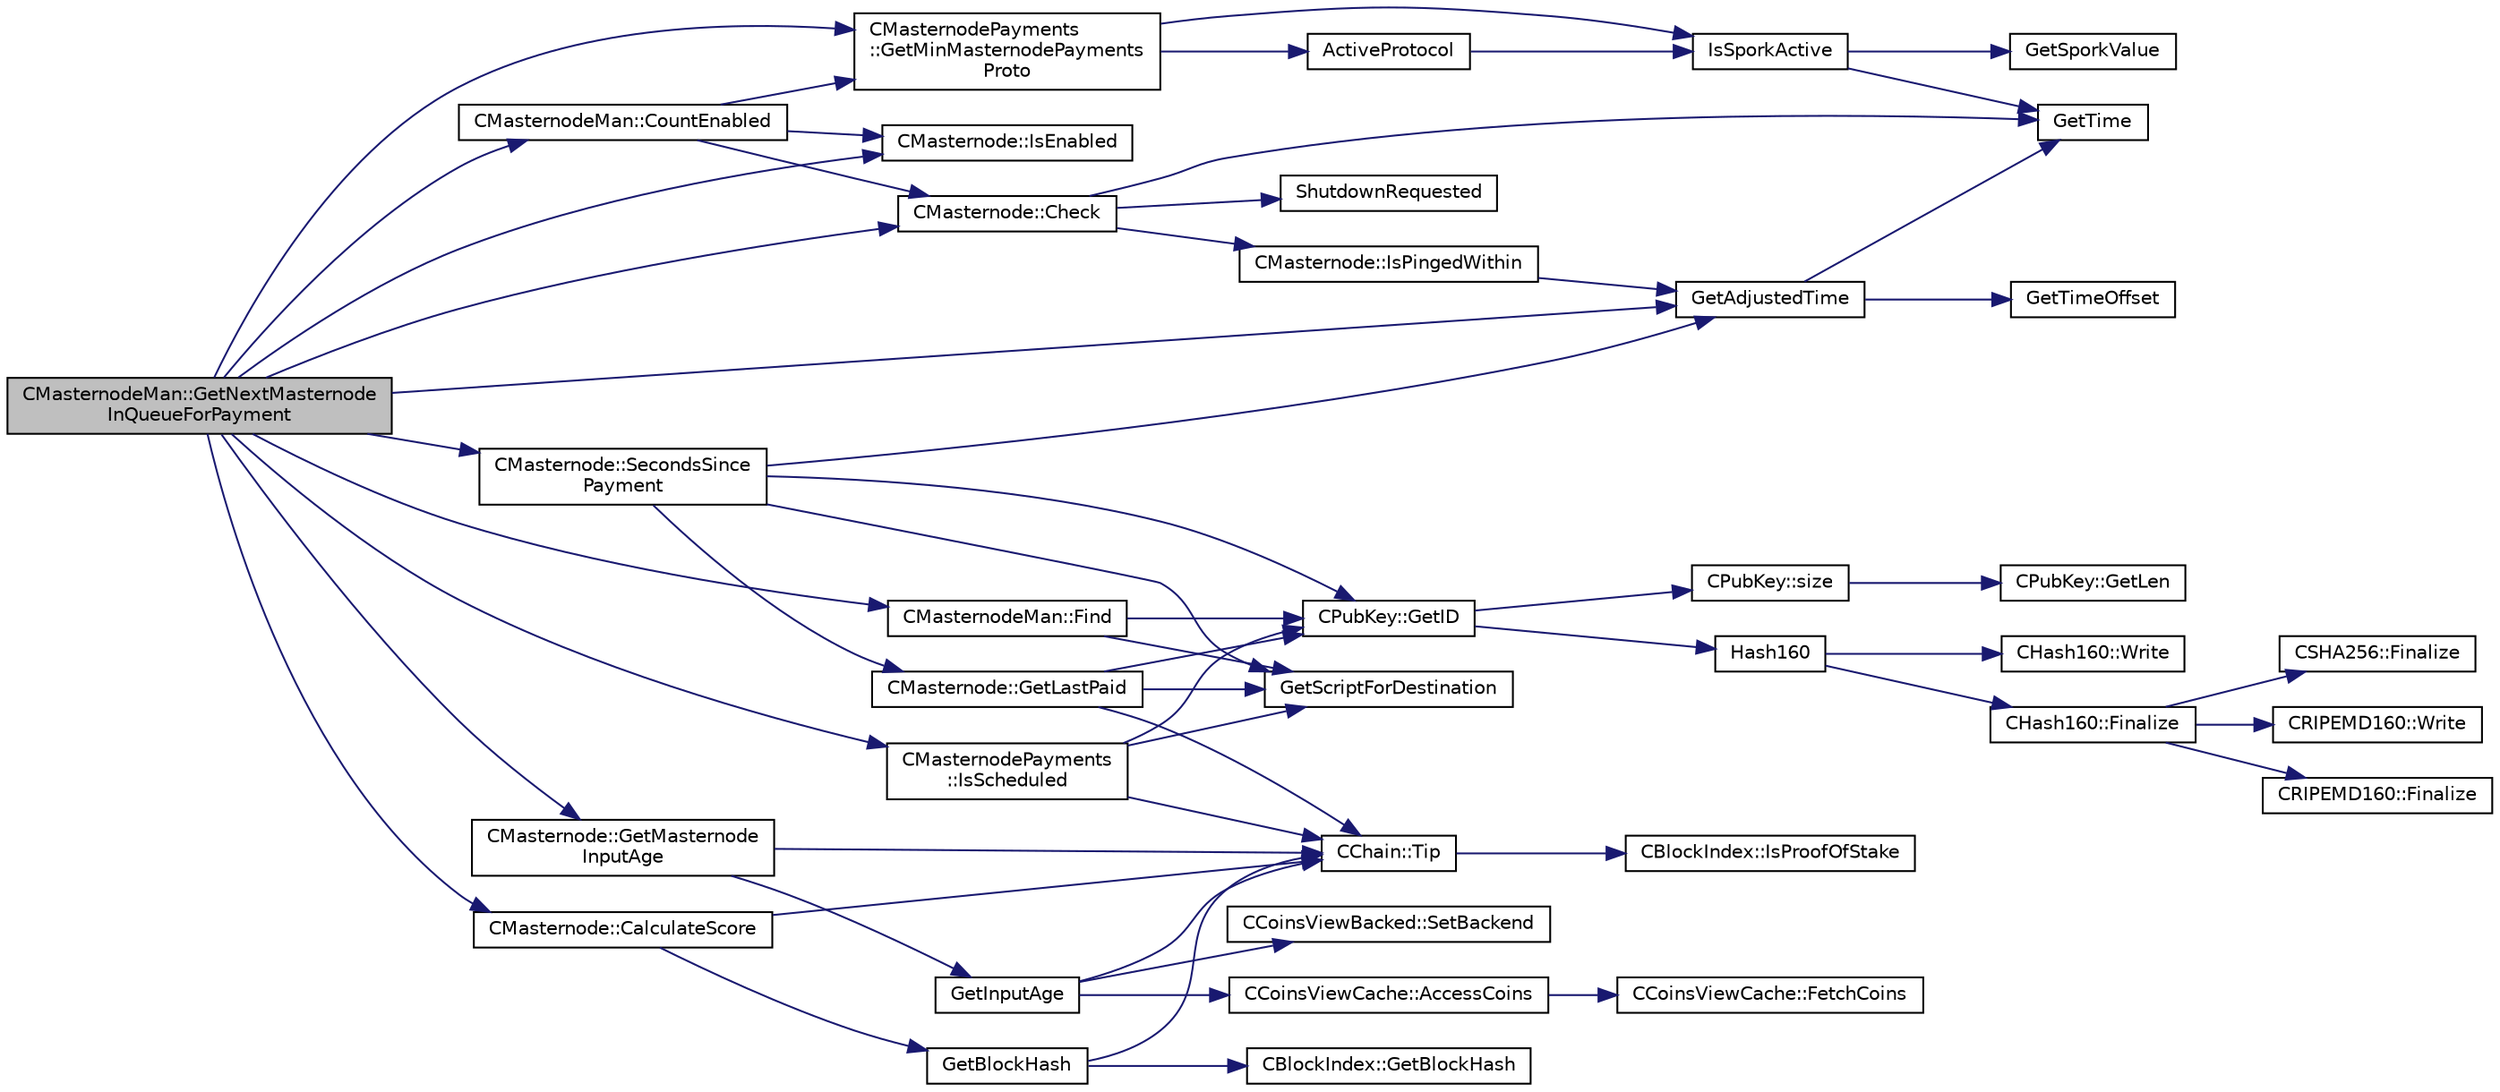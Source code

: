 digraph "CMasternodeMan::GetNextMasternodeInQueueForPayment"
{
  edge [fontname="Helvetica",fontsize="10",labelfontname="Helvetica",labelfontsize="10"];
  node [fontname="Helvetica",fontsize="10",shape=record];
  rankdir="LR";
  Node278 [label="CMasternodeMan::GetNextMasternode\lInQueueForPayment",height=0.2,width=0.4,color="black", fillcolor="grey75", style="filled", fontcolor="black"];
  Node278 -> Node279 [color="midnightblue",fontsize="10",style="solid",fontname="Helvetica"];
  Node279 [label="CMasternodeMan::CountEnabled",height=0.2,width=0.4,color="black", fillcolor="white", style="filled",URL="$class_c_masternode_man.html#ae495279a035d7d259375ae95cbde28f4"];
  Node279 -> Node280 [color="midnightblue",fontsize="10",style="solid",fontname="Helvetica"];
  Node280 [label="CMasternodePayments\l::GetMinMasternodePayments\lProto",height=0.2,width=0.4,color="black", fillcolor="white", style="filled",URL="$class_c_masternode_payments.html#adb98cc9f21cf8746c0b6ac3131b85dfb"];
  Node280 -> Node281 [color="midnightblue",fontsize="10",style="solid",fontname="Helvetica"];
  Node281 [label="IsSporkActive",height=0.2,width=0.4,color="black", fillcolor="white", style="filled",URL="$spork_8cpp.html#a3305663176e21e81c80dc951a7f8ea5e"];
  Node281 -> Node282 [color="midnightblue",fontsize="10",style="solid",fontname="Helvetica"];
  Node282 [label="GetSporkValue",height=0.2,width=0.4,color="black", fillcolor="white", style="filled",URL="$spork_8cpp.html#a7125c44e1c9a54dc7c28556b3fb24a8f"];
  Node281 -> Node283 [color="midnightblue",fontsize="10",style="solid",fontname="Helvetica"];
  Node283 [label="GetTime",height=0.2,width=0.4,color="black", fillcolor="white", style="filled",URL="$utiltime_8cpp.html#a46fac5fba8ba905b5f9acb364f5d8c6f",tooltip="For unit testing. "];
  Node280 -> Node284 [color="midnightblue",fontsize="10",style="solid",fontname="Helvetica"];
  Node284 [label="ActiveProtocol",height=0.2,width=0.4,color="black", fillcolor="white", style="filled",URL="$main_8cpp.html#a138f84e8c8976fe85712b695c32ee3c7",tooltip="See whether the protocol update is enforced for connected nodes. "];
  Node284 -> Node281 [color="midnightblue",fontsize="10",style="solid",fontname="Helvetica"];
  Node279 -> Node285 [color="midnightblue",fontsize="10",style="solid",fontname="Helvetica"];
  Node285 [label="CMasternode::Check",height=0.2,width=0.4,color="black", fillcolor="white", style="filled",URL="$class_c_masternode.html#aa5892c0b8ec6d2a05cbb081cb1e0aa3c"];
  Node285 -> Node286 [color="midnightblue",fontsize="10",style="solid",fontname="Helvetica"];
  Node286 [label="ShutdownRequested",height=0.2,width=0.4,color="black", fillcolor="white", style="filled",URL="$init_8cpp.html#a6f201ca9fe6b594f1985c12b4482ea5a"];
  Node285 -> Node283 [color="midnightblue",fontsize="10",style="solid",fontname="Helvetica"];
  Node285 -> Node287 [color="midnightblue",fontsize="10",style="solid",fontname="Helvetica"];
  Node287 [label="CMasternode::IsPingedWithin",height=0.2,width=0.4,color="black", fillcolor="white", style="filled",URL="$class_c_masternode.html#ab4d54c22f0e31b0d2ee111c6b11d7e72"];
  Node287 -> Node288 [color="midnightblue",fontsize="10",style="solid",fontname="Helvetica"];
  Node288 [label="GetAdjustedTime",height=0.2,width=0.4,color="black", fillcolor="white", style="filled",URL="$timedata_8cpp.html#a09f81b9c7650f898cf3cf305b87547e6"];
  Node288 -> Node283 [color="midnightblue",fontsize="10",style="solid",fontname="Helvetica"];
  Node288 -> Node289 [color="midnightblue",fontsize="10",style="solid",fontname="Helvetica"];
  Node289 [label="GetTimeOffset",height=0.2,width=0.4,color="black", fillcolor="white", style="filled",URL="$timedata_8cpp.html#a50ca5344c75631267633f15cfe5e983e",tooltip="\"Never go to sea with two chronometers; take one or three.\" Our three time sources are: ..."];
  Node279 -> Node290 [color="midnightblue",fontsize="10",style="solid",fontname="Helvetica"];
  Node290 [label="CMasternode::IsEnabled",height=0.2,width=0.4,color="black", fillcolor="white", style="filled",URL="$class_c_masternode.html#a08782379f6ba10e9087b39f0cef19bce"];
  Node278 -> Node285 [color="midnightblue",fontsize="10",style="solid",fontname="Helvetica"];
  Node278 -> Node290 [color="midnightblue",fontsize="10",style="solid",fontname="Helvetica"];
  Node278 -> Node280 [color="midnightblue",fontsize="10",style="solid",fontname="Helvetica"];
  Node278 -> Node291 [color="midnightblue",fontsize="10",style="solid",fontname="Helvetica"];
  Node291 [label="CMasternodePayments\l::IsScheduled",height=0.2,width=0.4,color="black", fillcolor="white", style="filled",URL="$class_c_masternode_payments.html#ae7b481b02b86b14946497bb21e375f1a"];
  Node291 -> Node292 [color="midnightblue",fontsize="10",style="solid",fontname="Helvetica"];
  Node292 [label="CChain::Tip",height=0.2,width=0.4,color="black", fillcolor="white", style="filled",URL="$class_c_chain.html#a40ccefec14f8f3195c08c827af8cf412",tooltip="Returns the index entry for the tip of this chain, or NULL if none. "];
  Node292 -> Node293 [color="midnightblue",fontsize="10",style="solid",fontname="Helvetica"];
  Node293 [label="CBlockIndex::IsProofOfStake",height=0.2,width=0.4,color="black", fillcolor="white", style="filled",URL="$class_c_block_index.html#a2438a891e9d43821c0d99e1bdac56fde"];
  Node291 -> Node294 [color="midnightblue",fontsize="10",style="solid",fontname="Helvetica"];
  Node294 [label="GetScriptForDestination",height=0.2,width=0.4,color="black", fillcolor="white", style="filled",URL="$standard_8cpp.html#ae40f28d3b46c21033f6ee1f1200d0321"];
  Node291 -> Node295 [color="midnightblue",fontsize="10",style="solid",fontname="Helvetica"];
  Node295 [label="CPubKey::GetID",height=0.2,width=0.4,color="black", fillcolor="white", style="filled",URL="$class_c_pub_key.html#a2675f7e6f72eff68e7a5227289feb021",tooltip="Get the KeyID of this public key (hash of its serialization) "];
  Node295 -> Node296 [color="midnightblue",fontsize="10",style="solid",fontname="Helvetica"];
  Node296 [label="Hash160",height=0.2,width=0.4,color="black", fillcolor="white", style="filled",URL="$hash_8h.html#a4490f70ddae16e9e48460a0416a48a6b",tooltip="Compute the 160-bit hash an object. "];
  Node296 -> Node297 [color="midnightblue",fontsize="10",style="solid",fontname="Helvetica"];
  Node297 [label="CHash160::Write",height=0.2,width=0.4,color="black", fillcolor="white", style="filled",URL="$class_c_hash160.html#af56cdd9443013eb68b246aa8450217f2"];
  Node296 -> Node298 [color="midnightblue",fontsize="10",style="solid",fontname="Helvetica"];
  Node298 [label="CHash160::Finalize",height=0.2,width=0.4,color="black", fillcolor="white", style="filled",URL="$class_c_hash160.html#a9bb08e1772002ae1a5d85017ba7952ee"];
  Node298 -> Node299 [color="midnightblue",fontsize="10",style="solid",fontname="Helvetica"];
  Node299 [label="CSHA256::Finalize",height=0.2,width=0.4,color="black", fillcolor="white", style="filled",URL="$class_c_s_h_a256.html#a4259230be0caefa590bc324fc12b9b90"];
  Node298 -> Node300 [color="midnightblue",fontsize="10",style="solid",fontname="Helvetica"];
  Node300 [label="CRIPEMD160::Write",height=0.2,width=0.4,color="black", fillcolor="white", style="filled",URL="$class_c_r_i_p_e_m_d160.html#a221143b9d94af623d07c4f4ba1bf6007"];
  Node298 -> Node301 [color="midnightblue",fontsize="10",style="solid",fontname="Helvetica"];
  Node301 [label="CRIPEMD160::Finalize",height=0.2,width=0.4,color="black", fillcolor="white", style="filled",URL="$class_c_r_i_p_e_m_d160.html#a2a11566fbf9d1339b819833313fc4e51"];
  Node295 -> Node302 [color="midnightblue",fontsize="10",style="solid",fontname="Helvetica"];
  Node302 [label="CPubKey::size",height=0.2,width=0.4,color="black", fillcolor="white", style="filled",URL="$class_c_pub_key.html#a6bb28fcf0a5f799c69f5b7269363b309",tooltip="Simple read-only vector-like interface to the pubkey data. "];
  Node302 -> Node303 [color="midnightblue",fontsize="10",style="solid",fontname="Helvetica"];
  Node303 [label="CPubKey::GetLen",height=0.2,width=0.4,color="black", fillcolor="white", style="filled",URL="$class_c_pub_key.html#a7dc71b3f037c84268dc22de97d7b65fb",tooltip="Compute the length of a pubkey with a given first byte. "];
  Node278 -> Node288 [color="midnightblue",fontsize="10",style="solid",fontname="Helvetica"];
  Node278 -> Node304 [color="midnightblue",fontsize="10",style="solid",fontname="Helvetica"];
  Node304 [label="CMasternode::GetMasternode\lInputAge",height=0.2,width=0.4,color="black", fillcolor="white", style="filled",URL="$class_c_masternode.html#abc43d7a984d888b6dbc59a667a2fbc17"];
  Node304 -> Node292 [color="midnightblue",fontsize="10",style="solid",fontname="Helvetica"];
  Node304 -> Node305 [color="midnightblue",fontsize="10",style="solid",fontname="Helvetica"];
  Node305 [label="GetInputAge",height=0.2,width=0.4,color="black", fillcolor="white", style="filled",URL="$main_8cpp.html#ae137d76bbcaf8d65fab905889b504e26"];
  Node305 -> Node306 [color="midnightblue",fontsize="10",style="solid",fontname="Helvetica"];
  Node306 [label="CCoinsViewBacked::SetBackend",height=0.2,width=0.4,color="black", fillcolor="white", style="filled",URL="$class_c_coins_view_backed.html#a7eaddfbfd401a95c2fda2a8d8feaaf73"];
  Node305 -> Node307 [color="midnightblue",fontsize="10",style="solid",fontname="Helvetica"];
  Node307 [label="CCoinsViewCache::AccessCoins",height=0.2,width=0.4,color="black", fillcolor="white", style="filled",URL="$class_c_coins_view_cache.html#a8e5341e8b01233949d6170dd4d1fd75d",tooltip="Return a pointer to CCoins in the cache, or NULL if not found. "];
  Node307 -> Node308 [color="midnightblue",fontsize="10",style="solid",fontname="Helvetica"];
  Node308 [label="CCoinsViewCache::FetchCoins",height=0.2,width=0.4,color="black", fillcolor="white", style="filled",URL="$class_c_coins_view_cache.html#a7d385628b7d821d2d5b6c5aaf1734616"];
  Node305 -> Node292 [color="midnightblue",fontsize="10",style="solid",fontname="Helvetica"];
  Node278 -> Node309 [color="midnightblue",fontsize="10",style="solid",fontname="Helvetica"];
  Node309 [label="CMasternode::SecondsSince\lPayment",height=0.2,width=0.4,color="black", fillcolor="white", style="filled",URL="$class_c_masternode.html#a7579b584c45fe164b39a3adc15f1ebe9"];
  Node309 -> Node294 [color="midnightblue",fontsize="10",style="solid",fontname="Helvetica"];
  Node309 -> Node295 [color="midnightblue",fontsize="10",style="solid",fontname="Helvetica"];
  Node309 -> Node288 [color="midnightblue",fontsize="10",style="solid",fontname="Helvetica"];
  Node309 -> Node310 [color="midnightblue",fontsize="10",style="solid",fontname="Helvetica"];
  Node310 [label="CMasternode::GetLastPaid",height=0.2,width=0.4,color="black", fillcolor="white", style="filled",URL="$class_c_masternode.html#a303e8288ffe803c68d8cc31224a35cdd"];
  Node310 -> Node292 [color="midnightblue",fontsize="10",style="solid",fontname="Helvetica"];
  Node310 -> Node294 [color="midnightblue",fontsize="10",style="solid",fontname="Helvetica"];
  Node310 -> Node295 [color="midnightblue",fontsize="10",style="solid",fontname="Helvetica"];
  Node278 -> Node311 [color="midnightblue",fontsize="10",style="solid",fontname="Helvetica"];
  Node311 [label="CMasternodeMan::Find",height=0.2,width=0.4,color="black", fillcolor="white", style="filled",URL="$class_c_masternode_man.html#a3d34836c6992d29c485ba94a0c1e0ae6",tooltip="Find an entry. "];
  Node311 -> Node294 [color="midnightblue",fontsize="10",style="solid",fontname="Helvetica"];
  Node311 -> Node295 [color="midnightblue",fontsize="10",style="solid",fontname="Helvetica"];
  Node278 -> Node312 [color="midnightblue",fontsize="10",style="solid",fontname="Helvetica"];
  Node312 [label="CMasternode::CalculateScore",height=0.2,width=0.4,color="black", fillcolor="white", style="filled",URL="$class_c_masternode.html#a5193b7bca7224b39c455ddd39f0846f3"];
  Node312 -> Node292 [color="midnightblue",fontsize="10",style="solid",fontname="Helvetica"];
  Node312 -> Node313 [color="midnightblue",fontsize="10",style="solid",fontname="Helvetica"];
  Node313 [label="GetBlockHash",height=0.2,width=0.4,color="black", fillcolor="white", style="filled",URL="$masternode_8cpp.html#a32f5cbabfc2bd53c2f2daedf122a83cb"];
  Node313 -> Node292 [color="midnightblue",fontsize="10",style="solid",fontname="Helvetica"];
  Node313 -> Node314 [color="midnightblue",fontsize="10",style="solid",fontname="Helvetica"];
  Node314 [label="CBlockIndex::GetBlockHash",height=0.2,width=0.4,color="black", fillcolor="white", style="filled",URL="$class_c_block_index.html#a98490a2788c65cdd6ae9002b004dd74c"];
}
